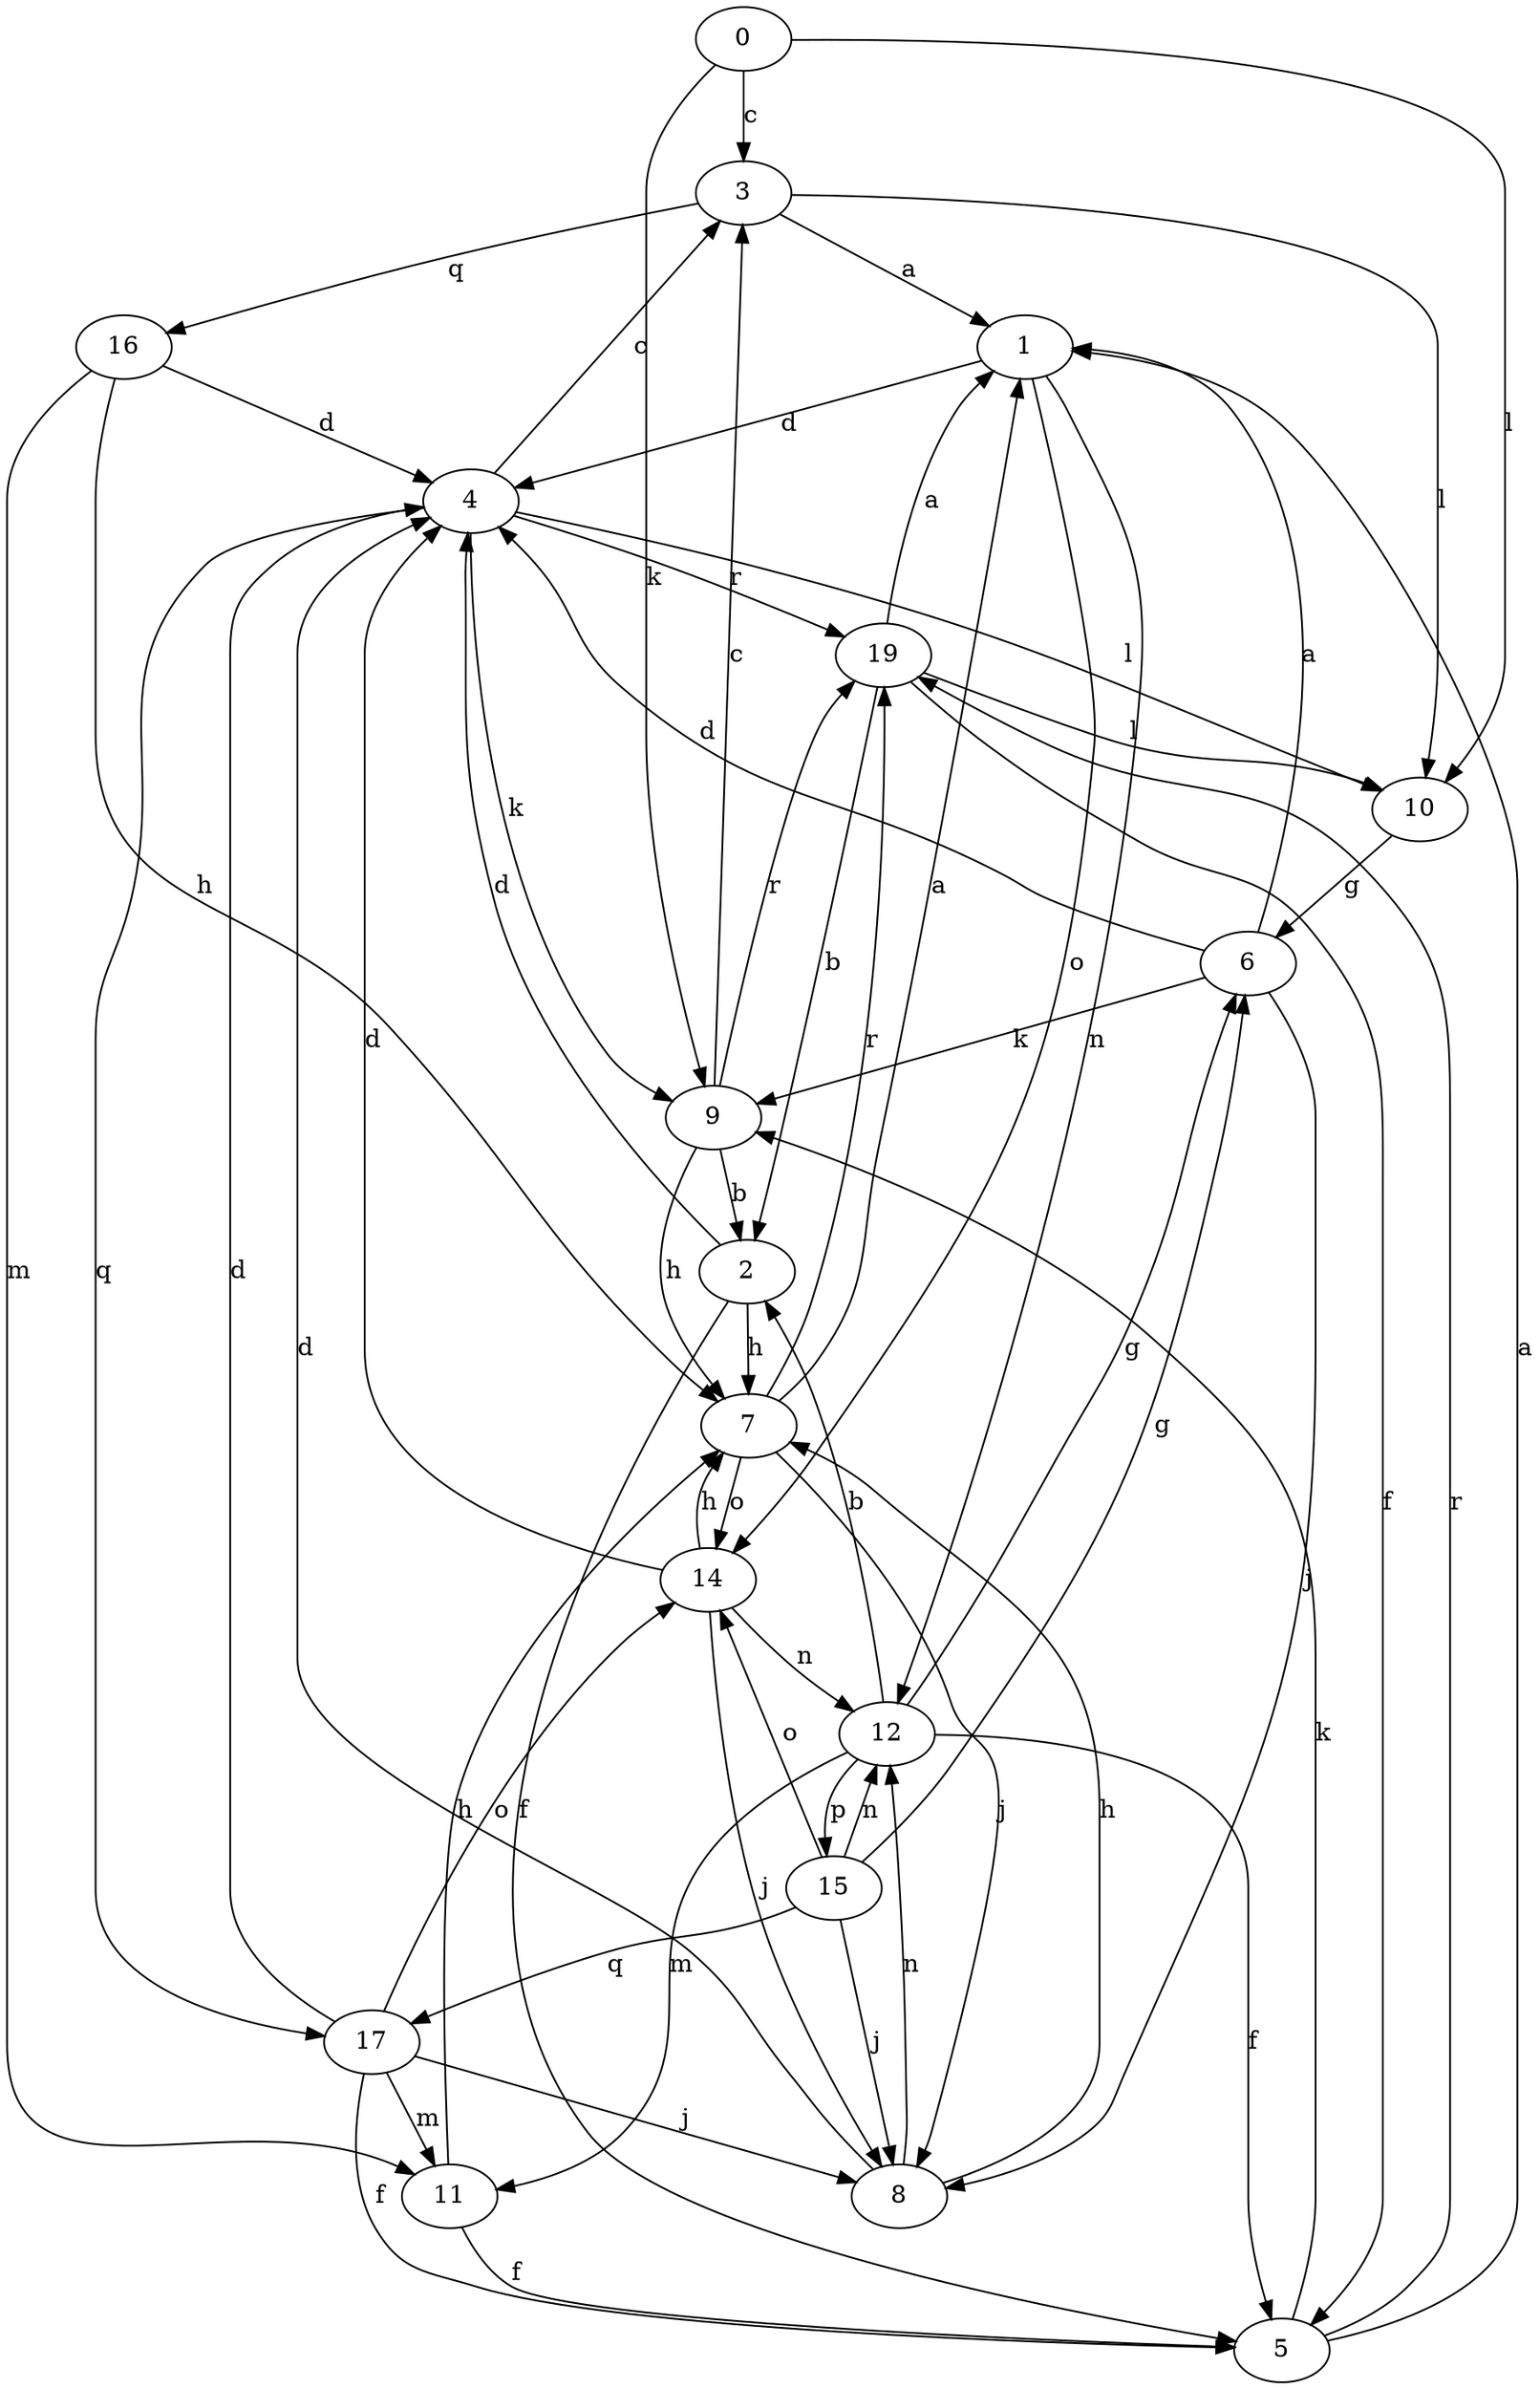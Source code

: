 strict digraph  {
0;
1;
2;
3;
4;
5;
6;
7;
8;
9;
10;
11;
12;
14;
15;
16;
17;
19;
0 -> 3  [label=c];
0 -> 9  [label=k];
0 -> 10  [label=l];
1 -> 4  [label=d];
1 -> 12  [label=n];
1 -> 14  [label=o];
2 -> 4  [label=d];
2 -> 5  [label=f];
2 -> 7  [label=h];
3 -> 1  [label=a];
3 -> 10  [label=l];
3 -> 16  [label=q];
4 -> 3  [label=c];
4 -> 9  [label=k];
4 -> 10  [label=l];
4 -> 17  [label=q];
4 -> 19  [label=r];
5 -> 1  [label=a];
5 -> 9  [label=k];
5 -> 19  [label=r];
6 -> 1  [label=a];
6 -> 4  [label=d];
6 -> 8  [label=j];
6 -> 9  [label=k];
7 -> 1  [label=a];
7 -> 8  [label=j];
7 -> 14  [label=o];
7 -> 19  [label=r];
8 -> 4  [label=d];
8 -> 7  [label=h];
8 -> 12  [label=n];
9 -> 2  [label=b];
9 -> 3  [label=c];
9 -> 7  [label=h];
9 -> 19  [label=r];
10 -> 6  [label=g];
11 -> 5  [label=f];
11 -> 7  [label=h];
12 -> 2  [label=b];
12 -> 5  [label=f];
12 -> 6  [label=g];
12 -> 11  [label=m];
12 -> 15  [label=p];
14 -> 4  [label=d];
14 -> 7  [label=h];
14 -> 8  [label=j];
14 -> 12  [label=n];
15 -> 6  [label=g];
15 -> 8  [label=j];
15 -> 12  [label=n];
15 -> 14  [label=o];
15 -> 17  [label=q];
16 -> 4  [label=d];
16 -> 7  [label=h];
16 -> 11  [label=m];
17 -> 4  [label=d];
17 -> 5  [label=f];
17 -> 8  [label=j];
17 -> 11  [label=m];
17 -> 14  [label=o];
19 -> 1  [label=a];
19 -> 2  [label=b];
19 -> 5  [label=f];
19 -> 10  [label=l];
}
